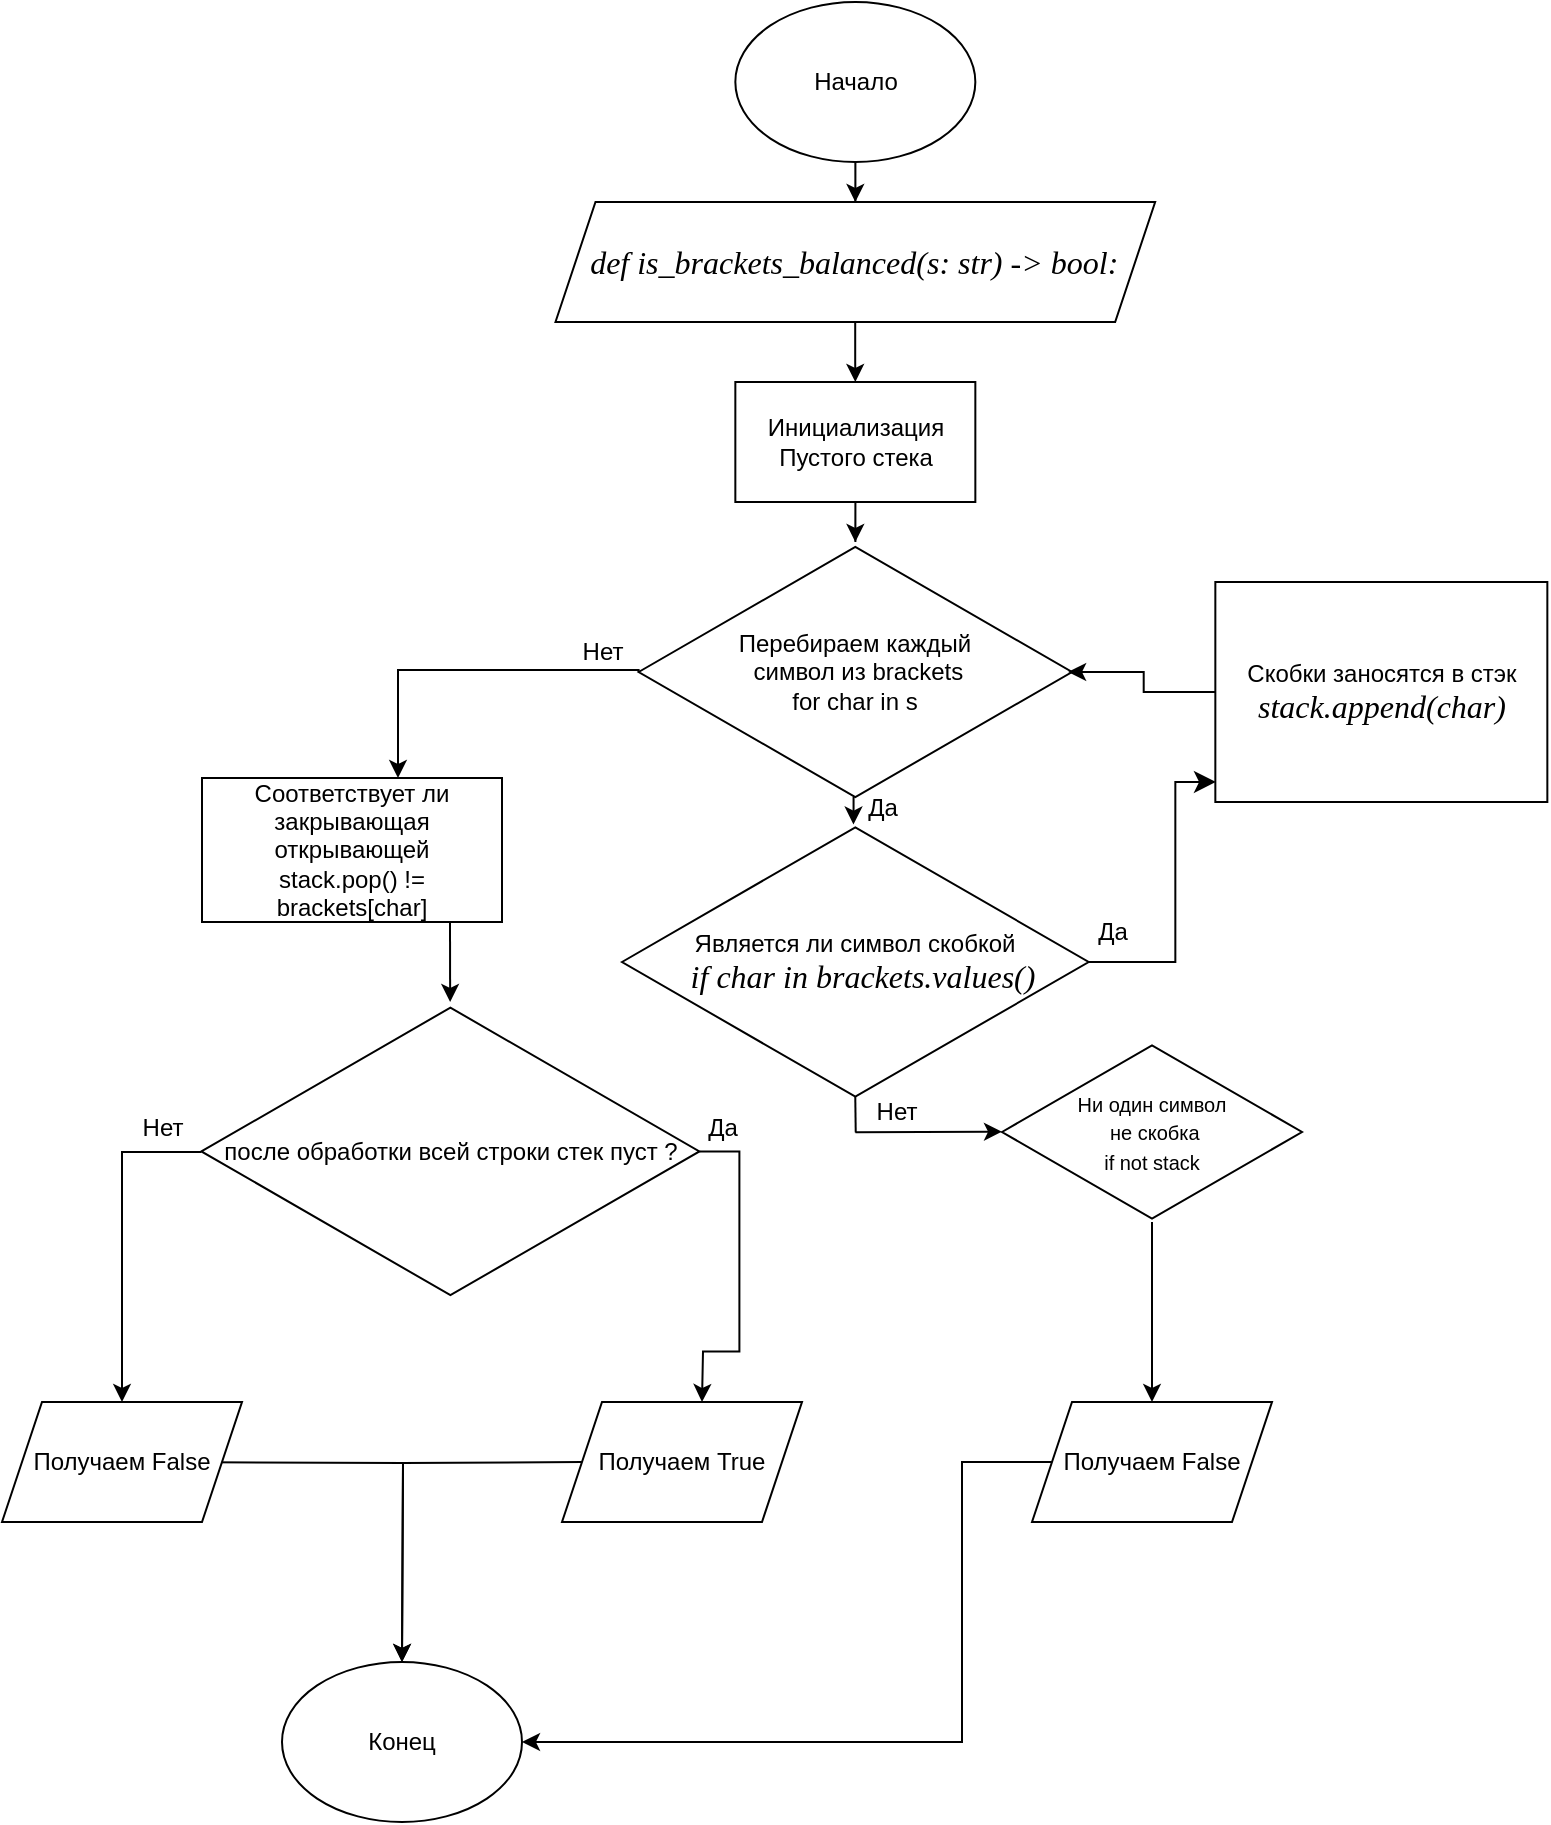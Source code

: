 <mxfile version="26.0.16">
  <diagram id="C5RBs43oDa-KdzZeNtuy" name="Page-1">
    <mxGraphModel dx="1928" dy="950" grid="1" gridSize="10" guides="1" tooltips="1" connect="1" arrows="1" fold="1" page="1" pageScale="1" pageWidth="827" pageHeight="1169" math="0" shadow="0">
      <root>
        <mxCell id="WIyWlLk6GJQsqaUBKTNV-0" />
        <mxCell id="WIyWlLk6GJQsqaUBKTNV-1" parent="WIyWlLk6GJQsqaUBKTNV-0" />
        <mxCell id="xP0Ibuq8FoUs-93ipnLr-1" value="Инициализация Пустого стека" style="rounded=0;whiteSpace=wrap;html=1;" parent="WIyWlLk6GJQsqaUBKTNV-1" vertex="1">
          <mxGeometry x="406.67" y="200" width="120" height="60" as="geometry" />
        </mxCell>
        <mxCell id="yD1TXsBgQGk6MbSKeFV6-5" style="edgeStyle=orthogonalEdgeStyle;rounded=0;orthogonalLoop=1;jettySize=auto;html=1;entryX=0.5;entryY=0;entryDx=0;entryDy=0;" edge="1" parent="WIyWlLk6GJQsqaUBKTNV-1" source="xP0Ibuq8FoUs-93ipnLr-3" target="yD1TXsBgQGk6MbSKeFV6-4">
          <mxGeometry relative="1" as="geometry" />
        </mxCell>
        <mxCell id="xP0Ibuq8FoUs-93ipnLr-3" value="Начало" style="ellipse;whiteSpace=wrap;html=1;" parent="WIyWlLk6GJQsqaUBKTNV-1" vertex="1">
          <mxGeometry x="406.67" y="10" width="120" height="80" as="geometry" />
        </mxCell>
        <mxCell id="xP0Ibuq8FoUs-93ipnLr-11" value="Является ли символ скобкой&lt;div&gt;&lt;i&gt;&lt;span style=&quot;font-size: 12pt; line-height: 115%; font-family: &amp;quot;Times New Roman&amp;quot;, serif;&quot;&gt;&amp;nbsp; &lt;/span&gt;&lt;span style=&quot;font-size: 12pt; line-height: 115%; font-family: &amp;quot;Times New Roman&amp;quot;, serif;&quot; lang=&quot;EN-US&quot;&gt;if&lt;/span&gt;&lt;span style=&quot;font-size: 12pt; line-height: 115%; font-family: &amp;quot;Times New Roman&amp;quot;, serif;&quot; lang=&quot;EN-US&quot;&gt; &lt;/span&gt;&lt;span style=&quot;font-size: 12pt; line-height: 115%; font-family: &amp;quot;Times New Roman&amp;quot;, serif;&quot; lang=&quot;EN-US&quot;&gt;char&lt;/span&gt;&lt;span style=&quot;font-size: 12pt; line-height: 115%; font-family: &amp;quot;Times New Roman&amp;quot;, serif;&quot; lang=&quot;EN-US&quot;&gt; &lt;/span&gt;&lt;span style=&quot;font-size: 12pt; line-height: 115%; font-family: &amp;quot;Times New Roman&amp;quot;, serif;&quot; lang=&quot;EN-US&quot;&gt;in&lt;/span&gt;&lt;span style=&quot;font-size: 12pt; line-height: 115%; font-family: &amp;quot;Times New Roman&amp;quot;, serif;&quot; lang=&quot;EN-US&quot;&gt; &lt;/span&gt;&lt;span style=&quot;font-size: 12pt; line-height: 115%; font-family: &amp;quot;Times New Roman&amp;quot;, serif;&quot; lang=&quot;EN-US&quot;&gt;brackets&lt;/span&gt;&lt;span style=&quot;font-size: 12pt; line-height: 115%; font-family: &amp;quot;Times New Roman&amp;quot;, serif;&quot;&gt;.&lt;/span&gt;&lt;span style=&quot;font-size: 12pt; line-height: 115%; font-family: &amp;quot;Times New Roman&amp;quot;, serif;&quot; lang=&quot;EN-US&quot;&gt;values&lt;/span&gt;&lt;span style=&quot;font-size: 12pt; line-height: 115%; font-family: &amp;quot;Times New Roman&amp;quot;, serif;&quot;&gt;()&lt;/span&gt;&lt;/i&gt;&lt;/div&gt;" style="html=1;whiteSpace=wrap;aspect=fixed;shape=isoRectangle;" parent="WIyWlLk6GJQsqaUBKTNV-1" vertex="1">
          <mxGeometry x="350" y="420" width="233.33" height="140" as="geometry" />
        </mxCell>
        <mxCell id="xP0Ibuq8FoUs-93ipnLr-21" value="Нет" style="text;html=1;align=center;verticalAlign=middle;resizable=0;points=[];autosize=1;strokeColor=none;fillColor=none;" parent="WIyWlLk6GJQsqaUBKTNV-1" vertex="1">
          <mxGeometry x="466.67" y="550" width="40" height="30" as="geometry" />
        </mxCell>
        <mxCell id="xP0Ibuq8FoUs-93ipnLr-49" style="edgeStyle=orthogonalEdgeStyle;rounded=0;orthogonalLoop=1;jettySize=auto;html=1;" parent="WIyWlLk6GJQsqaUBKTNV-1" edge="1">
          <mxGeometry relative="1" as="geometry">
            <mxPoint x="240" y="840" as="targetPoint" />
            <mxPoint x="330" y="740" as="sourcePoint" />
          </mxGeometry>
        </mxCell>
        <mxCell id="xP0Ibuq8FoUs-93ipnLr-42" style="edgeStyle=orthogonalEdgeStyle;rounded=0;orthogonalLoop=1;jettySize=auto;html=1;entryX=0.5;entryY=0;entryDx=0;entryDy=0;" parent="WIyWlLk6GJQsqaUBKTNV-1" source="xP0Ibuq8FoUs-93ipnLr-33" edge="1">
          <mxGeometry relative="1" as="geometry">
            <mxPoint x="390" y="710" as="targetPoint" />
          </mxGeometry>
        </mxCell>
        <mxCell id="xP0Ibuq8FoUs-93ipnLr-33" value="после обработки всей строки стек пуст ?" style="html=1;whiteSpace=wrap;aspect=fixed;shape=isoRectangle;" parent="WIyWlLk6GJQsqaUBKTNV-1" vertex="1">
          <mxGeometry x="139.7" y="510" width="249" height="149.4" as="geometry" />
        </mxCell>
        <mxCell id="xP0Ibuq8FoUs-93ipnLr-48" style="edgeStyle=orthogonalEdgeStyle;rounded=0;orthogonalLoop=1;jettySize=auto;html=1;entryX=0.5;entryY=0;entryDx=0;entryDy=0;" parent="WIyWlLk6GJQsqaUBKTNV-1" edge="1">
          <mxGeometry relative="1" as="geometry">
            <mxPoint x="120" y="740" as="sourcePoint" />
            <mxPoint x="240" y="840" as="targetPoint" />
          </mxGeometry>
        </mxCell>
        <mxCell id="xP0Ibuq8FoUs-93ipnLr-39" value="" style="endArrow=classic;html=1;rounded=0;" parent="WIyWlLk6GJQsqaUBKTNV-1" target="xP0Ibuq8FoUs-93ipnLr-33" edge="1">
          <mxGeometry width="50" height="50" relative="1" as="geometry">
            <mxPoint x="264" y="470" as="sourcePoint" />
            <mxPoint x="190" y="460" as="targetPoint" />
            <Array as="points">
              <mxPoint x="264" y="470" />
            </Array>
          </mxGeometry>
        </mxCell>
        <mxCell id="xP0Ibuq8FoUs-93ipnLr-41" value="Нет" style="text;html=1;align=center;verticalAlign=middle;resizable=0;points=[];autosize=1;strokeColor=none;fillColor=none;" parent="WIyWlLk6GJQsqaUBKTNV-1" vertex="1">
          <mxGeometry x="99.7" y="558" width="40" height="30" as="geometry" />
        </mxCell>
        <mxCell id="xP0Ibuq8FoUs-93ipnLr-43" value="Да" style="text;html=1;align=center;verticalAlign=middle;resizable=0;points=[];autosize=1;strokeColor=none;fillColor=none;" parent="WIyWlLk6GJQsqaUBKTNV-1" vertex="1">
          <mxGeometry x="380" y="558" width="40" height="30" as="geometry" />
        </mxCell>
        <mxCell id="xP0Ibuq8FoUs-93ipnLr-44" value="Скобки заносятся в стэк&lt;br&gt;&lt;i&gt;&lt;span style=&quot;font-size: 12pt; line-height: 115%; font-family: &amp;quot;Times New Roman&amp;quot;, serif;&quot; lang=&quot;EN-US&quot;&gt;stack&lt;/span&gt;&lt;span style=&quot;font-size: 12pt; line-height: 115%; font-family: &amp;quot;Times New Roman&amp;quot;, serif;&quot;&gt;.&lt;/span&gt;&lt;span style=&quot;font-size: 12pt; line-height: 115%; font-family: &amp;quot;Times New Roman&amp;quot;, serif;&quot; lang=&quot;EN-US&quot;&gt;append&lt;/span&gt;&lt;span style=&quot;font-size: 12pt; line-height: 115%; font-family: &amp;quot;Times New Roman&amp;quot;, serif;&quot;&gt;(&lt;/span&gt;&lt;span style=&quot;font-size: 12pt; line-height: 115%; font-family: &amp;quot;Times New Roman&amp;quot;, serif;&quot; lang=&quot;EN-US&quot;&gt;char&lt;/span&gt;&lt;span style=&quot;font-size: 12pt; line-height: 115%; font-family: &amp;quot;Times New Roman&amp;quot;, serif;&quot;&gt;)&lt;/span&gt;&lt;/i&gt;" style="rounded=0;whiteSpace=wrap;html=1;" parent="WIyWlLk6GJQsqaUBKTNV-1" vertex="1">
          <mxGeometry x="646.67" y="300" width="166" height="110" as="geometry" />
        </mxCell>
        <mxCell id="xP0Ibuq8FoUs-93ipnLr-47" value="Конец" style="ellipse;whiteSpace=wrap;html=1;" parent="WIyWlLk6GJQsqaUBKTNV-1" vertex="1">
          <mxGeometry x="180" y="840" width="120" height="80" as="geometry" />
        </mxCell>
        <mxCell id="9woDk7Z4Z1TZ_ZdMr8Jf-13" value="Получаем False" style="shape=parallelogram;perimeter=parallelogramPerimeter;whiteSpace=wrap;html=1;fixedSize=1;" parent="WIyWlLk6GJQsqaUBKTNV-1" vertex="1">
          <mxGeometry x="40" y="710" width="120" height="60" as="geometry" />
        </mxCell>
        <mxCell id="9woDk7Z4Z1TZ_ZdMr8Jf-14" value="Получаем True" style="shape=parallelogram;perimeter=parallelogramPerimeter;whiteSpace=wrap;html=1;fixedSize=1;" parent="WIyWlLk6GJQsqaUBKTNV-1" vertex="1">
          <mxGeometry x="320" y="710" width="120" height="60" as="geometry" />
        </mxCell>
        <mxCell id="9woDk7Z4Z1TZ_ZdMr8Jf-17" value="" style="endArrow=classic;html=1;rounded=0;entryX=0.75;entryY=0;entryDx=0;entryDy=0;" parent="WIyWlLk6GJQsqaUBKTNV-1" source="xP0Ibuq8FoUs-93ipnLr-33" edge="1">
          <mxGeometry width="50" height="50" relative="1" as="geometry">
            <mxPoint x="140" y="585" as="sourcePoint" />
            <mxPoint x="100" y="710" as="targetPoint" />
            <Array as="points">
              <mxPoint x="140" y="585" />
              <mxPoint x="100" y="585" />
            </Array>
          </mxGeometry>
        </mxCell>
        <mxCell id="Cks7FJt6VNJMBMFydBqW-24" style="edgeStyle=orthogonalEdgeStyle;rounded=0;orthogonalLoop=1;jettySize=auto;html=1;entryX=0.5;entryY=0;entryDx=0;entryDy=0;" parent="WIyWlLk6GJQsqaUBKTNV-1" source="Cks7FJt6VNJMBMFydBqW-0" target="Cks7FJt6VNJMBMFydBqW-23" edge="1">
          <mxGeometry relative="1" as="geometry" />
        </mxCell>
        <mxCell id="Cks7FJt6VNJMBMFydBqW-0" value="&lt;font style=&quot;font-size: 10px;&quot;&gt;Ни один символ&lt;br&gt;&amp;nbsp;не скобка&lt;br&gt;if not stack&lt;/font&gt;" style="html=1;whiteSpace=wrap;aspect=fixed;shape=isoRectangle;" parent="WIyWlLk6GJQsqaUBKTNV-1" vertex="1">
          <mxGeometry x="540" y="530" width="150" height="90" as="geometry" />
        </mxCell>
        <mxCell id="Cks7FJt6VNJMBMFydBqW-3" value="Перебираем каждый&lt;br&gt;&amp;nbsp;символ из&amp;nbsp;brackets&lt;br&gt;for char in s" style="html=1;whiteSpace=wrap;aspect=fixed;shape=isoRectangle;" parent="WIyWlLk6GJQsqaUBKTNV-1" vertex="1">
          <mxGeometry x="358.33" y="280" width="216.67" height="130" as="geometry" />
        </mxCell>
        <mxCell id="Cks7FJt6VNJMBMFydBqW-10" value="" style="edgeStyle=elbowEdgeStyle;elbow=horizontal;endArrow=classic;html=1;curved=0;rounded=0;endSize=8;startSize=8;entryX=0.002;entryY=0.909;entryDx=0;entryDy=0;entryPerimeter=0;" parent="WIyWlLk6GJQsqaUBKTNV-1" target="xP0Ibuq8FoUs-93ipnLr-44" edge="1">
          <mxGeometry width="50" height="50" relative="1" as="geometry">
            <mxPoint x="583.33" y="490" as="sourcePoint" />
            <mxPoint x="633.33" y="440" as="targetPoint" />
            <Array as="points">
              <mxPoint x="626.67" y="400" />
            </Array>
          </mxGeometry>
        </mxCell>
        <mxCell id="Cks7FJt6VNJMBMFydBqW-11" style="edgeStyle=orthogonalEdgeStyle;rounded=0;orthogonalLoop=1;jettySize=auto;html=1;entryX=0.5;entryY=0;entryDx=0;entryDy=0;entryPerimeter=0;" parent="WIyWlLk6GJQsqaUBKTNV-1" source="xP0Ibuq8FoUs-93ipnLr-1" target="Cks7FJt6VNJMBMFydBqW-3" edge="1">
          <mxGeometry relative="1" as="geometry" />
        </mxCell>
        <mxCell id="Cks7FJt6VNJMBMFydBqW-12" value="" style="endArrow=classic;html=1;rounded=0;exitX=0.496;exitY=0.98;exitDx=0;exitDy=0;exitPerimeter=0;entryX=0.496;entryY=0.009;entryDx=0;entryDy=0;entryPerimeter=0;" parent="WIyWlLk6GJQsqaUBKTNV-1" source="Cks7FJt6VNJMBMFydBqW-3" target="xP0Ibuq8FoUs-93ipnLr-11" edge="1">
          <mxGeometry width="50" height="50" relative="1" as="geometry">
            <mxPoint x="726.67" y="380" as="sourcePoint" />
            <mxPoint x="776.67" y="330" as="targetPoint" />
          </mxGeometry>
        </mxCell>
        <mxCell id="Cks7FJt6VNJMBMFydBqW-16" value="" style="endArrow=classic;html=1;rounded=0;entryX=0.001;entryY=0.485;entryDx=0;entryDy=0;entryPerimeter=0;exitX=0.005;exitY=0.8;exitDx=0;exitDy=0;exitPerimeter=0;" parent="WIyWlLk6GJQsqaUBKTNV-1" edge="1">
          <mxGeometry width="50" height="50" relative="1" as="geometry">
            <mxPoint x="466.72" y="575.17" as="sourcePoint" />
            <mxPoint x="540.0" y="574.82" as="targetPoint" />
          </mxGeometry>
        </mxCell>
        <mxCell id="Cks7FJt6VNJMBMFydBqW-17" value="" style="endArrow=none;html=1;rounded=0;exitX=0.005;exitY=0.841;exitDx=0;exitDy=0;exitPerimeter=0;entryX=-0.001;entryY=0.232;entryDx=0;entryDy=0;entryPerimeter=0;" parent="WIyWlLk6GJQsqaUBKTNV-1" source="xP0Ibuq8FoUs-93ipnLr-21" target="xP0Ibuq8FoUs-93ipnLr-21" edge="1">
          <mxGeometry width="50" height="50" relative="1" as="geometry">
            <mxPoint x="466.67" y="570" as="sourcePoint" />
            <mxPoint x="716.67" y="500" as="targetPoint" />
          </mxGeometry>
        </mxCell>
        <mxCell id="Cks7FJt6VNJMBMFydBqW-18" value="Да" style="text;html=1;align=center;verticalAlign=middle;resizable=0;points=[];autosize=1;strokeColor=none;fillColor=none;" parent="WIyWlLk6GJQsqaUBKTNV-1" vertex="1">
          <mxGeometry x="460" y="398" width="40" height="30" as="geometry" />
        </mxCell>
        <mxCell id="Cks7FJt6VNJMBMFydBqW-19" value="Нет" style="text;html=1;align=center;verticalAlign=middle;resizable=0;points=[];autosize=1;strokeColor=none;fillColor=none;" parent="WIyWlLk6GJQsqaUBKTNV-1" vertex="1">
          <mxGeometry x="320" y="320" width="40" height="30" as="geometry" />
        </mxCell>
        <mxCell id="Cks7FJt6VNJMBMFydBqW-22" style="edgeStyle=orthogonalEdgeStyle;rounded=0;orthogonalLoop=1;jettySize=auto;html=1;entryX=0.991;entryY=0.5;entryDx=0;entryDy=0;entryPerimeter=0;" parent="WIyWlLk6GJQsqaUBKTNV-1" source="xP0Ibuq8FoUs-93ipnLr-44" target="Cks7FJt6VNJMBMFydBqW-3" edge="1">
          <mxGeometry relative="1" as="geometry" />
        </mxCell>
        <mxCell id="yD1TXsBgQGk6MbSKeFV6-9" style="edgeStyle=orthogonalEdgeStyle;rounded=0;orthogonalLoop=1;jettySize=auto;html=1;entryX=1;entryY=0.5;entryDx=0;entryDy=0;" edge="1" parent="WIyWlLk6GJQsqaUBKTNV-1" source="Cks7FJt6VNJMBMFydBqW-23" target="xP0Ibuq8FoUs-93ipnLr-47">
          <mxGeometry relative="1" as="geometry">
            <Array as="points">
              <mxPoint x="520" y="740" />
              <mxPoint x="520" y="880" />
            </Array>
          </mxGeometry>
        </mxCell>
        <mxCell id="Cks7FJt6VNJMBMFydBqW-23" value="Получаем False" style="shape=parallelogram;perimeter=parallelogramPerimeter;whiteSpace=wrap;html=1;fixedSize=1;" parent="WIyWlLk6GJQsqaUBKTNV-1" vertex="1">
          <mxGeometry x="555.0" y="710" width="120" height="60" as="geometry" />
        </mxCell>
        <mxCell id="Cks7FJt6VNJMBMFydBqW-25" value="Да" style="text;html=1;align=center;verticalAlign=middle;resizable=0;points=[];autosize=1;strokeColor=none;fillColor=none;" parent="WIyWlLk6GJQsqaUBKTNV-1" vertex="1">
          <mxGeometry x="575" y="460" width="40" height="30" as="geometry" />
        </mxCell>
        <mxCell id="yD1TXsBgQGk6MbSKeFV6-2" style="edgeStyle=orthogonalEdgeStyle;rounded=0;orthogonalLoop=1;jettySize=auto;html=1;exitX=0;exitY=0.5;exitDx=0;exitDy=0;exitPerimeter=0;" edge="1" parent="WIyWlLk6GJQsqaUBKTNV-1" source="Cks7FJt6VNJMBMFydBqW-3">
          <mxGeometry relative="1" as="geometry">
            <mxPoint x="357" y="344" as="sourcePoint" />
            <mxPoint x="238" y="398" as="targetPoint" />
            <Array as="points">
              <mxPoint x="238" y="344" />
            </Array>
          </mxGeometry>
        </mxCell>
        <mxCell id="yD1TXsBgQGk6MbSKeFV6-3" value="Соответствует ли закрывающая открывающей&lt;br&gt;stack.pop() != brackets[char]" style="rounded=0;whiteSpace=wrap;html=1;" vertex="1" parent="WIyWlLk6GJQsqaUBKTNV-1">
          <mxGeometry x="140" y="398" width="150" height="72" as="geometry" />
        </mxCell>
        <mxCell id="yD1TXsBgQGk6MbSKeFV6-6" style="edgeStyle=orthogonalEdgeStyle;rounded=0;orthogonalLoop=1;jettySize=auto;html=1;entryX=0.5;entryY=0;entryDx=0;entryDy=0;" edge="1" parent="WIyWlLk6GJQsqaUBKTNV-1" source="yD1TXsBgQGk6MbSKeFV6-4" target="xP0Ibuq8FoUs-93ipnLr-1">
          <mxGeometry relative="1" as="geometry" />
        </mxCell>
        <mxCell id="yD1TXsBgQGk6MbSKeFV6-4" value="&lt;p style=&quot;margin-left:-42.55pt;text-indent:14.2pt;line-height:&lt;br/&gt;normal&quot; class=&quot;MsoNormal&quot;&gt;&lt;i&gt;&lt;span style=&quot;font-size: 12pt; font-family: &amp;quot;Times New Roman&amp;quot;, serif;&quot; lang=&quot;EN-US&quot;&gt;&amp;nbsp; &amp;nbsp; &amp;nbsp; &amp;nbsp; &amp;nbsp;def is_brackets_balanced(s: str) -&amp;gt; bool:&lt;/span&gt;&lt;/i&gt;&lt;/p&gt;" style="shape=parallelogram;perimeter=parallelogramPerimeter;whiteSpace=wrap;html=1;fixedSize=1;" vertex="1" parent="WIyWlLk6GJQsqaUBKTNV-1">
          <mxGeometry x="316.74" y="110" width="299.84" height="60" as="geometry" />
        </mxCell>
      </root>
    </mxGraphModel>
  </diagram>
</mxfile>
